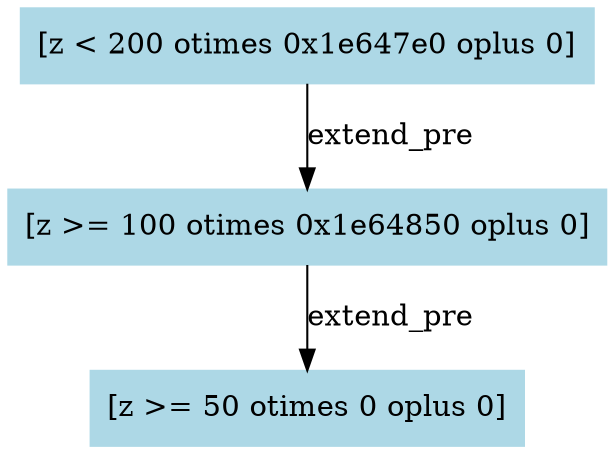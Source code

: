 digraph "[x := x - 3]" {
"0x1e64560" [label="[z < 200 otimes 0x1e647e0 oplus 0]", color=lightblue,style=filled,shape=box]
"0x1e64560" -> "0x1e647e0" [label=extend_pre,color=black]
"0x1e647e0" [label="[z >= 100 otimes 0x1e64850 oplus 0]", color=lightblue,style=filled,shape=box]
"0x1e647e0" -> "0x1e64850" [label=extend_pre,color=black]
"0x1e64850" [label="[z >= 50 otimes 0 oplus 0]", color=lightblue,style=filled,shape=box]
}


